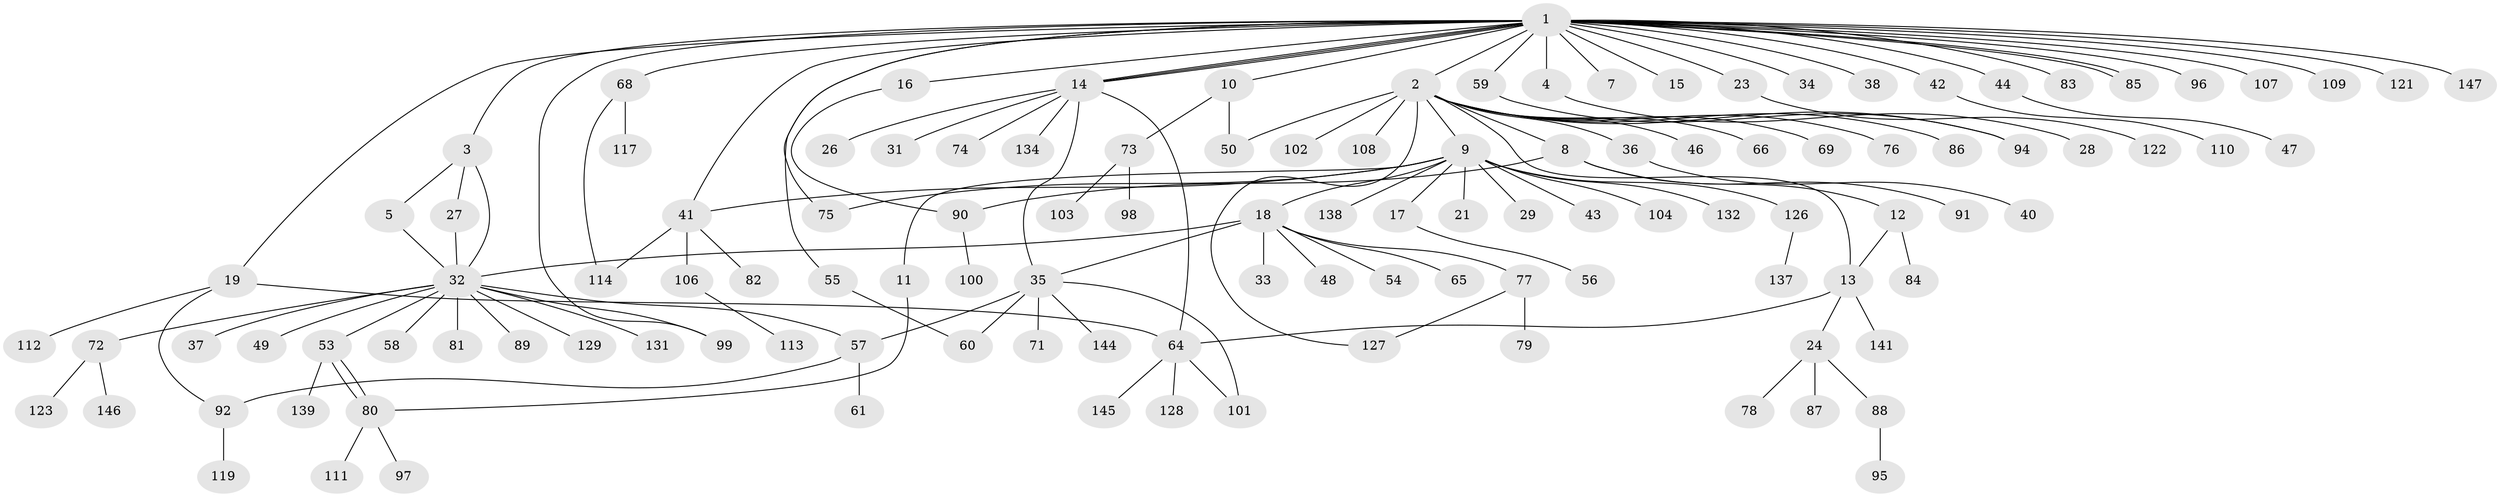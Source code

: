 // original degree distribution, {32: 0.006711409395973154, 7: 0.020134228187919462, 4: 0.053691275167785234, 2: 0.22818791946308725, 11: 0.006711409395973154, 1: 0.5503355704697986, 3: 0.0738255033557047, 14: 0.006711409395973154, 5: 0.026845637583892617, 9: 0.006711409395973154, 12: 0.006711409395973154, 6: 0.013422818791946308}
// Generated by graph-tools (version 1.1) at 2025/41/03/06/25 10:41:48]
// undirected, 119 vertices, 142 edges
graph export_dot {
graph [start="1"]
  node [color=gray90,style=filled];
  1 [super="+67"];
  2 [super="+6"];
  3;
  4;
  5 [super="+143"];
  7;
  8 [super="+51"];
  9 [super="+62"];
  10 [super="+30"];
  11;
  12;
  13;
  14 [super="+22"];
  15;
  16 [super="+45"];
  17;
  18 [super="+20"];
  19 [super="+52"];
  21;
  23;
  24 [super="+25"];
  26;
  27 [super="+120"];
  28;
  29;
  31;
  32 [super="+70"];
  33;
  34;
  35 [super="+39"];
  36;
  37;
  38;
  40;
  41 [super="+115"];
  42 [super="+118"];
  43;
  44;
  46;
  47;
  48 [super="+93"];
  49;
  50;
  53 [super="+148"];
  54;
  55;
  56;
  57 [super="+142"];
  58;
  59 [super="+63"];
  60;
  61;
  64 [super="+105"];
  65;
  66;
  68;
  69;
  71;
  72;
  73 [super="+130"];
  74;
  75;
  76;
  77;
  78;
  79;
  80 [super="+125"];
  81;
  82;
  83;
  84;
  85;
  86;
  87;
  88 [super="+133"];
  89;
  90 [super="+124"];
  91;
  92;
  94;
  95;
  96;
  97 [super="+116"];
  98;
  99;
  100;
  101 [super="+140"];
  102;
  103;
  104;
  106;
  107;
  108;
  109;
  110 [super="+136"];
  111 [super="+135"];
  112;
  113;
  114;
  117;
  119;
  121;
  122 [super="+149"];
  123;
  126;
  127;
  128;
  129;
  131;
  132;
  134;
  137;
  138;
  139;
  141;
  144;
  145;
  146;
  147;
  1 -- 2 [weight=2];
  1 -- 3;
  1 -- 4;
  1 -- 7;
  1 -- 10;
  1 -- 14;
  1 -- 14;
  1 -- 14;
  1 -- 15;
  1 -- 16;
  1 -- 19;
  1 -- 23;
  1 -- 34;
  1 -- 38;
  1 -- 41;
  1 -- 42;
  1 -- 44;
  1 -- 55;
  1 -- 59;
  1 -- 68;
  1 -- 75;
  1 -- 83;
  1 -- 85;
  1 -- 85;
  1 -- 96;
  1 -- 99;
  1 -- 107;
  1 -- 109;
  1 -- 121;
  1 -- 147;
  2 -- 36;
  2 -- 50;
  2 -- 69;
  2 -- 94;
  2 -- 102;
  2 -- 66;
  2 -- 8;
  2 -- 9;
  2 -- 76;
  2 -- 13;
  2 -- 46;
  2 -- 108;
  2 -- 86;
  2 -- 127;
  3 -- 5;
  3 -- 27;
  3 -- 32;
  4 -- 28;
  5 -- 32;
  8 -- 12;
  8 -- 90;
  8 -- 91;
  9 -- 11;
  9 -- 17;
  9 -- 18;
  9 -- 21;
  9 -- 29;
  9 -- 41;
  9 -- 43;
  9 -- 75;
  9 -- 104;
  9 -- 126;
  9 -- 132;
  9 -- 138;
  10 -- 50;
  10 -- 73;
  11 -- 80;
  12 -- 13;
  12 -- 84;
  13 -- 24;
  13 -- 64;
  13 -- 141;
  14 -- 31;
  14 -- 74;
  14 -- 134;
  14 -- 26;
  14 -- 35;
  14 -- 64;
  16 -- 90;
  17 -- 56;
  18 -- 33;
  18 -- 35;
  18 -- 48;
  18 -- 54;
  18 -- 65;
  18 -- 77;
  18 -- 32;
  19 -- 112;
  19 -- 92;
  19 -- 64;
  23 -- 122;
  24 -- 78;
  24 -- 87;
  24 -- 88;
  27 -- 32;
  32 -- 37;
  32 -- 49;
  32 -- 53;
  32 -- 57;
  32 -- 58;
  32 -- 72;
  32 -- 99;
  32 -- 129;
  32 -- 81;
  32 -- 131;
  32 -- 89;
  35 -- 144;
  35 -- 101;
  35 -- 71;
  35 -- 57;
  35 -- 60;
  36 -- 40;
  41 -- 82;
  41 -- 106;
  41 -- 114;
  42 -- 110;
  44 -- 47;
  53 -- 80;
  53 -- 80;
  53 -- 139;
  55 -- 60;
  57 -- 61;
  57 -- 92;
  59 -- 94;
  64 -- 128;
  64 -- 145;
  64 -- 101;
  68 -- 114;
  68 -- 117;
  72 -- 123;
  72 -- 146;
  73 -- 98;
  73 -- 103;
  77 -- 79;
  77 -- 127;
  80 -- 97;
  80 -- 111;
  88 -- 95;
  90 -- 100;
  92 -- 119;
  106 -- 113;
  126 -- 137;
}
